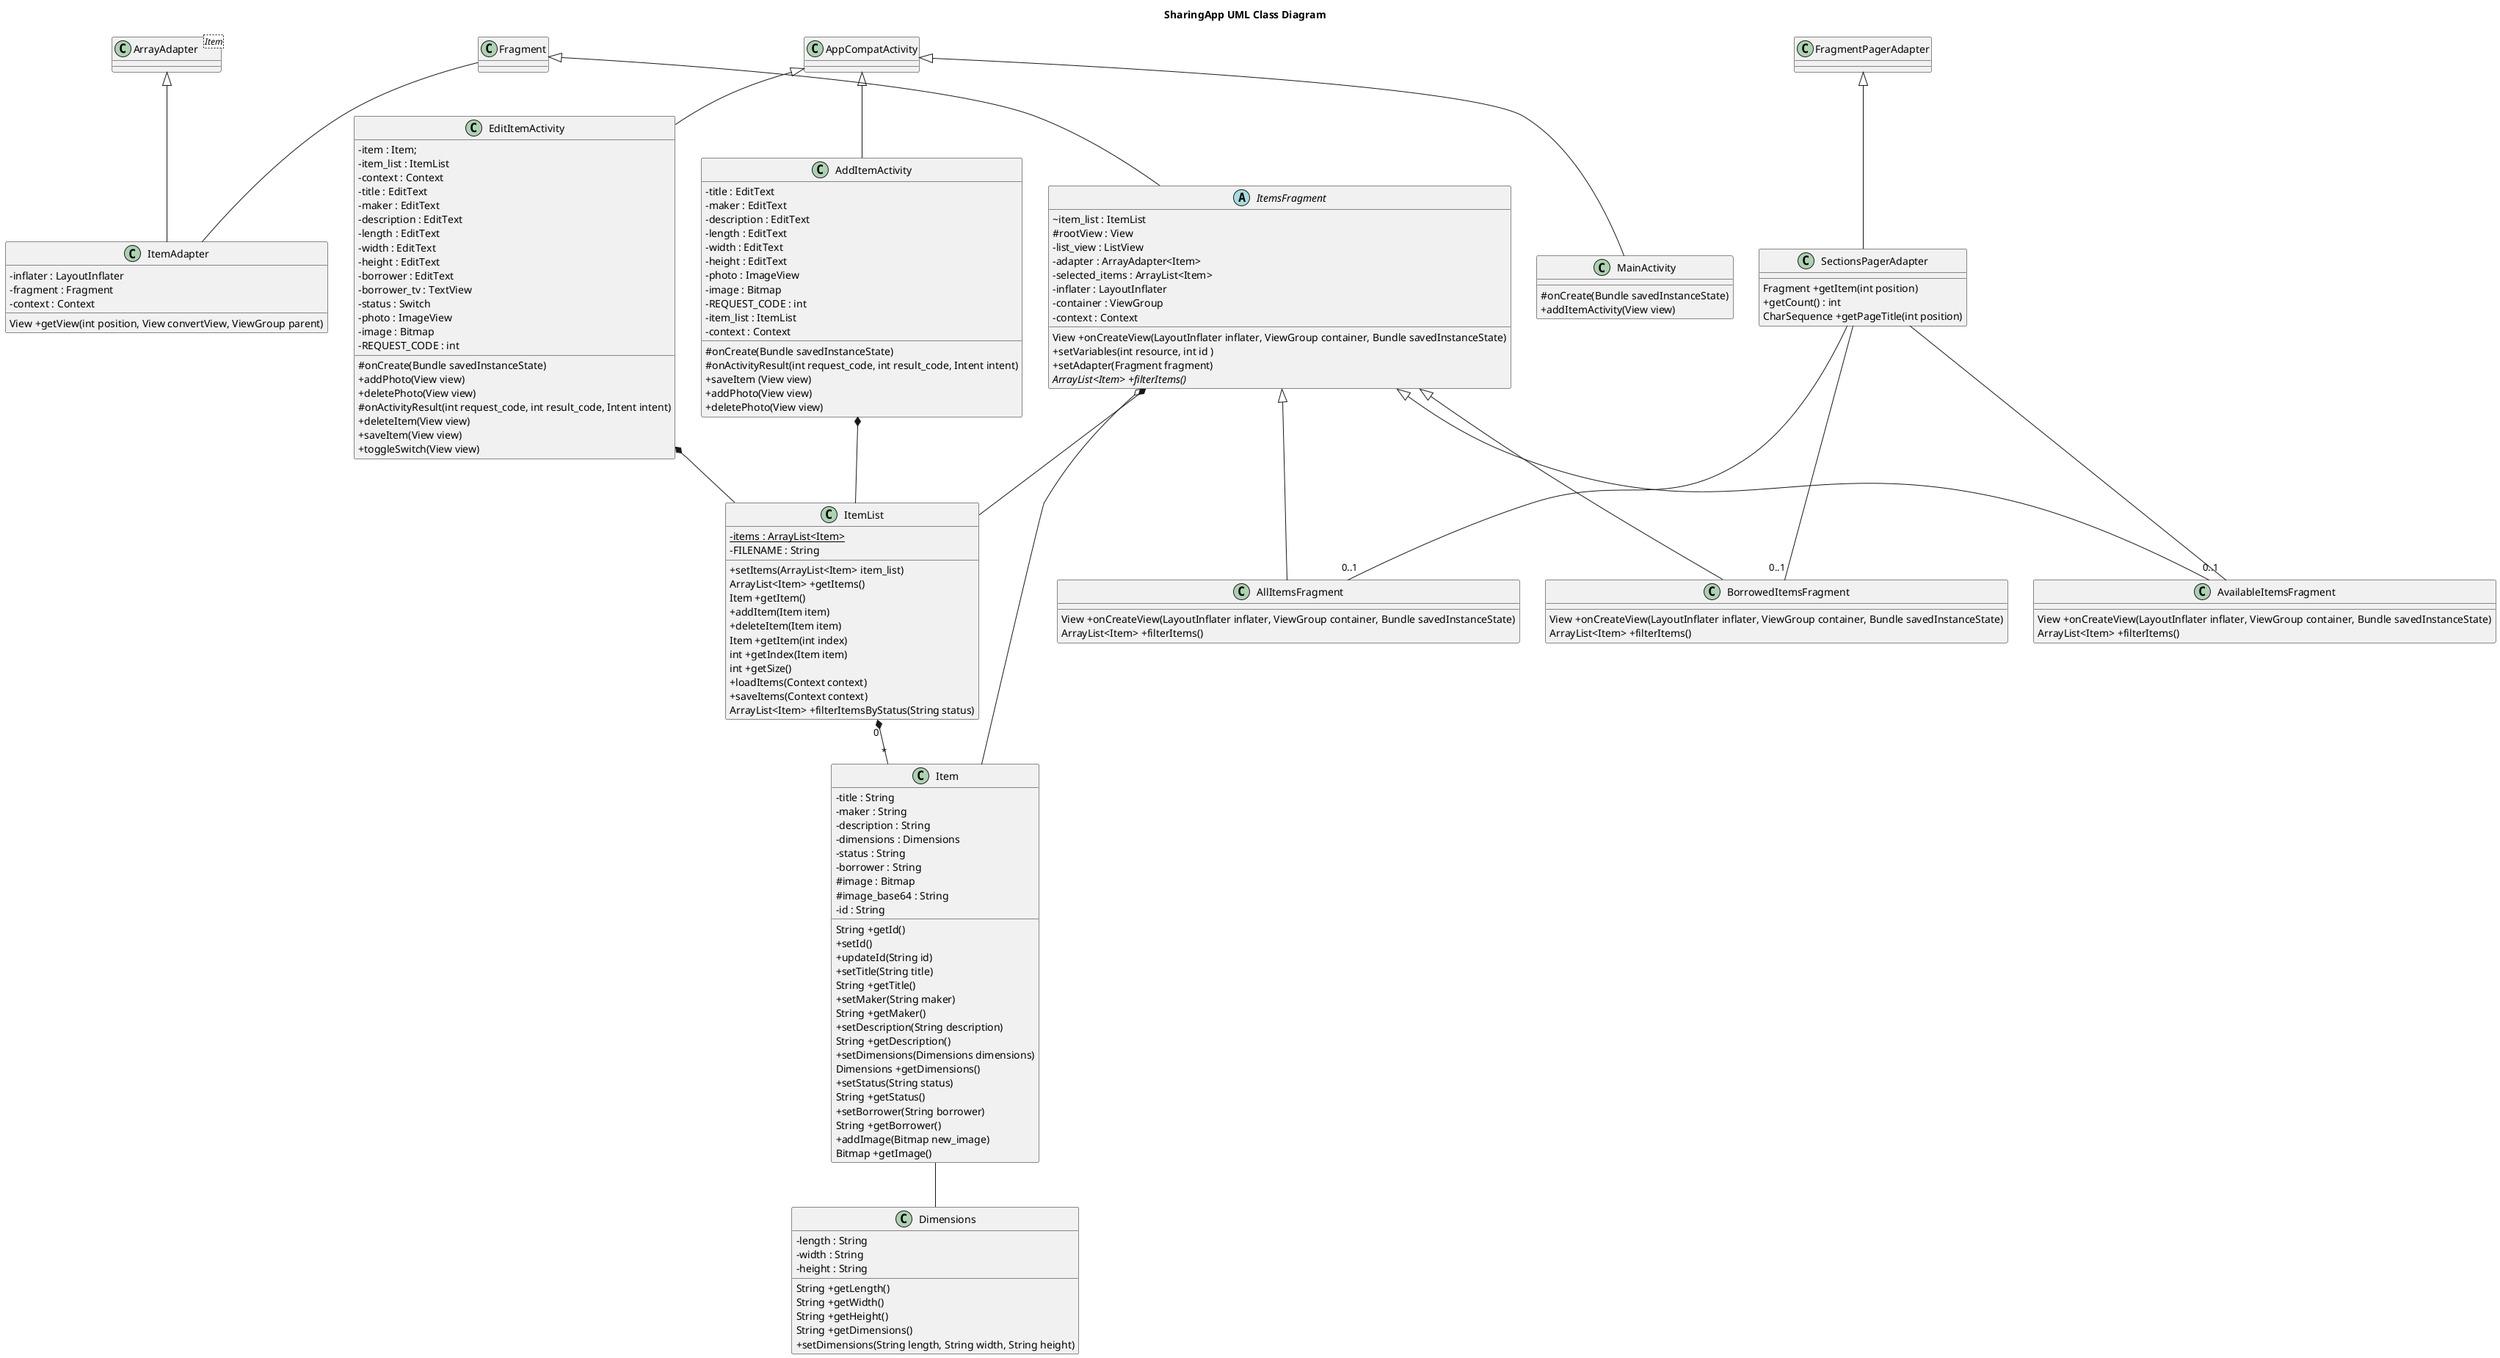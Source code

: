 @startuml

skinparam classAttributeIconSize 0
title SharingApp UML Class Diagram

class ItemAdapter

class SectionsPagerAdapter {
    Fragment +getItem(int position)
    +getCount() : int
    CharSequence +getPageTitle(int position)
}

class EditItemActivity {
    -item : Item;
    -item_list : ItemList
    -context : Context
    -title : EditText
    -maker : EditText
    -description : EditText
    -length : EditText
    -width : EditText
    -height : EditText
    -borrower : EditText
    -borrower_tv : TextView
    -status : Switch
    -photo : ImageView
    -image : Bitmap
    -REQUEST_CODE : int

    #onCreate(Bundle savedInstanceState)
    +addPhoto(View view)
    +deletePhoto(View view)
    #onActivityResult(int request_code, int result_code, Intent intent)
    +deleteItem(View view)
    +saveItem(View view)
    +toggleSwitch(View view)
}

class AddItemActivity {
    -title : EditText
    -maker : EditText
    -description : EditText
    -length : EditText
    -width : EditText
    -height : EditText
    -photo : ImageView
    -image : Bitmap
    -REQUEST_CODE : int
    -item_list : ItemList
    -context : Context

    #onCreate(Bundle savedInstanceState)
    #onActivityResult(int request_code, int result_code, Intent intent)
    +saveItem (View view)
    +addPhoto(View view)
    +deletePhoto(View view)
}

class ItemList {
    {static} -items : ArrayList<Item>
    -FILENAME : String

    +setItems(ArrayList<Item> item_list)
    ArrayList<Item> +getItems()
    Item +getItem()
    +addItem(Item item)
    +deleteItem(Item item)
    Item +getItem(int index)
    int +getIndex(Item item)
    int +getSize()
    +loadItems(Context context)
    +saveItems(Context context)
    ArrayList<Item> +filterItemsByStatus(String status)
}

class Item {
    -title : String
    -maker : String
    -description : String
    -dimensions : Dimensions
    -status : String
    -borrower : String
    #image : Bitmap
    #image_base64 : String
    -id : String

    String +getId()
    +setId()
    +updateId(String id)
    +setTitle(String title)
    String +getTitle()
    +setMaker(String maker)
    String +getMaker()
    +setDescription(String description)
    String +getDescription()
    +setDimensions(Dimensions dimensions)
    Dimensions +getDimensions()
    +setStatus(String status)
    String +getStatus()
    +setBorrower(String borrower)
    String +getBorrower()
    +addImage(Bitmap new_image)
    Bitmap +getImage()
}

class Dimensions {
    -length : String
    -width : String
    -height : String
    String +getLength()
    String +getWidth()
    String +getHeight()
    String +getDimensions()
    +setDimensions(String length, String width, String height)
}

class MainActivity {
    #onCreate(Bundle savedInstanceState)
    +addItemActivity(View view)
}

abstract class ItemsFragment {
    ~item_list : ItemList
    #rootView : View
    -list_view : ListView
    -adapter : ArrayAdapter<Item>
    -selected_items : ArrayList<Item>
    -inflater : LayoutInflater
    -container : ViewGroup
    -context : Context

    View +onCreateView(LayoutInflater inflater, ViewGroup container, Bundle savedInstanceState)
    +setVariables(int resource, int id )
    +setAdapter(Fragment fragment)
    {abstract} ArrayList<Item> +filterItems()

}

class AllItemsFragment {
    View +onCreateView(LayoutInflater inflater, ViewGroup container, Bundle savedInstanceState)
    ArrayList<Item> +filterItems()
}

class BorrowedItemsFragment {
    View +onCreateView(LayoutInflater inflater, ViewGroup container, Bundle savedInstanceState)
    ArrayList<Item> +filterItems()
}

class AvailableItemsFragment {
    View +onCreateView(LayoutInflater inflater, ViewGroup container, Bundle savedInstanceState)
    ArrayList<Item> +filterItems()
}

class ItemAdapter {
    -inflater : LayoutInflater
    -fragment : Fragment
    -context : Context
    View +getView(int position, View convertView, ViewGroup parent)
}

class ArrayAdapter<Item>
class Fragment

class AppCompatActivity
class FragmentPagerAdapter

FragmentPagerAdapter <|-- SectionsPagerAdapter
AppCompatActivity <|-- AddItemActivity
AppCompatActivity <|-- EditItemActivity
AppCompatActivity <|-- MainActivity
AddItemActivity *-- ItemList
EditItemActivity *-- ItemList
ItemList "0" *-- "*" Item
Item -- Dimensions
Fragment <|-- ItemsFragment

ItemsFragment *-- ItemList
ItemsFragment  o-- Item
ItemsFragment <|-- AllItemsFragment
ItemsFragment <|-- AvailableItemsFragment
ItemsFragment <|-- BorrowedItemsFragment
ArrayAdapter <|-- ItemAdapter
Fragment -- ItemAdapter
SectionsPagerAdapter -- "0..1" AllItemsFragment
SectionsPagerAdapter -- "0..1" AvailableItemsFragment
SectionsPagerAdapter -- "0..1" BorrowedItemsFragment
@enduml

